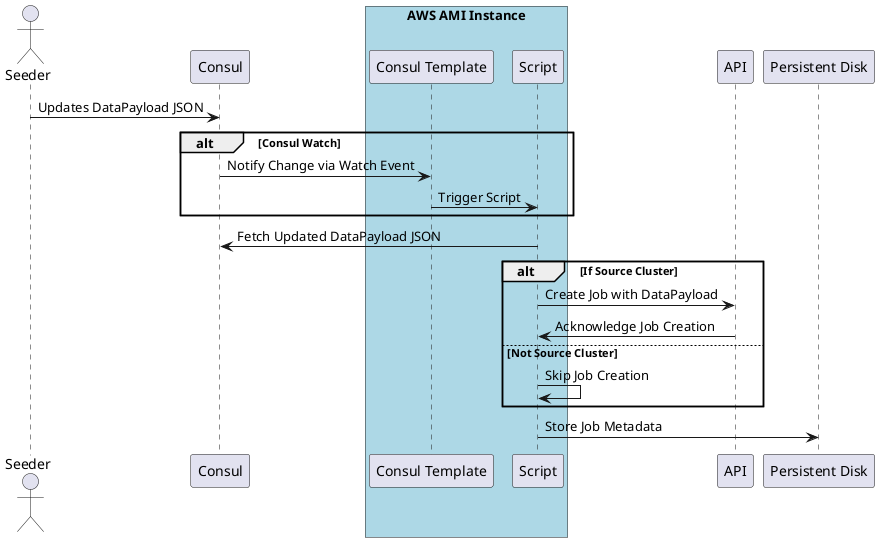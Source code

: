 @startuml
actor Seeder as U
participant "Consul" as C

box "AWS AMI Instance" #LightBlue
    participant "Consul Template" as CT
    participant "Script" as S
end box

participant "API" as A
participant "Persistent Disk" as PD

U -> C: Updates DataPayload JSON

alt Consul Watch
    C -> CT: Notify Change via Watch Event
    CT -> S: Trigger Script
end alt

S -> C: Fetch Updated DataPayload JSON

alt If Source Cluster
    S -> A: Create Job with DataPayload
    A -> S: Acknowledge Job Creation
else Not Source Cluster
    S -> S: Skip Job Creation
end alt

S -> PD: Store Job Metadata
@enduml
